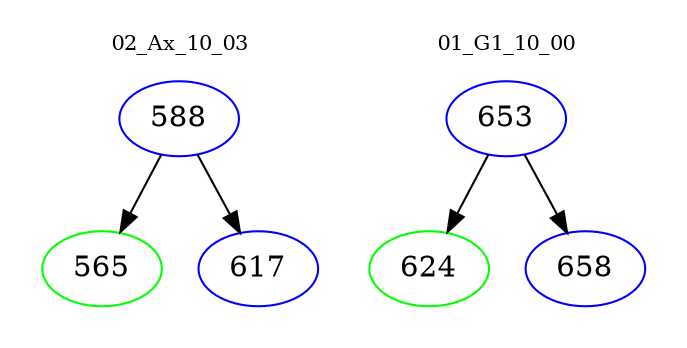 digraph{
subgraph cluster_0 {
color = white
label = "02_Ax_10_03";
fontsize=10;
T0_588 [label="588", color="blue"]
T0_588 -> T0_565 [color="black"]
T0_565 [label="565", color="green"]
T0_588 -> T0_617 [color="black"]
T0_617 [label="617", color="blue"]
}
subgraph cluster_1 {
color = white
label = "01_G1_10_00";
fontsize=10;
T1_653 [label="653", color="blue"]
T1_653 -> T1_624 [color="black"]
T1_624 [label="624", color="green"]
T1_653 -> T1_658 [color="black"]
T1_658 [label="658", color="blue"]
}
}
